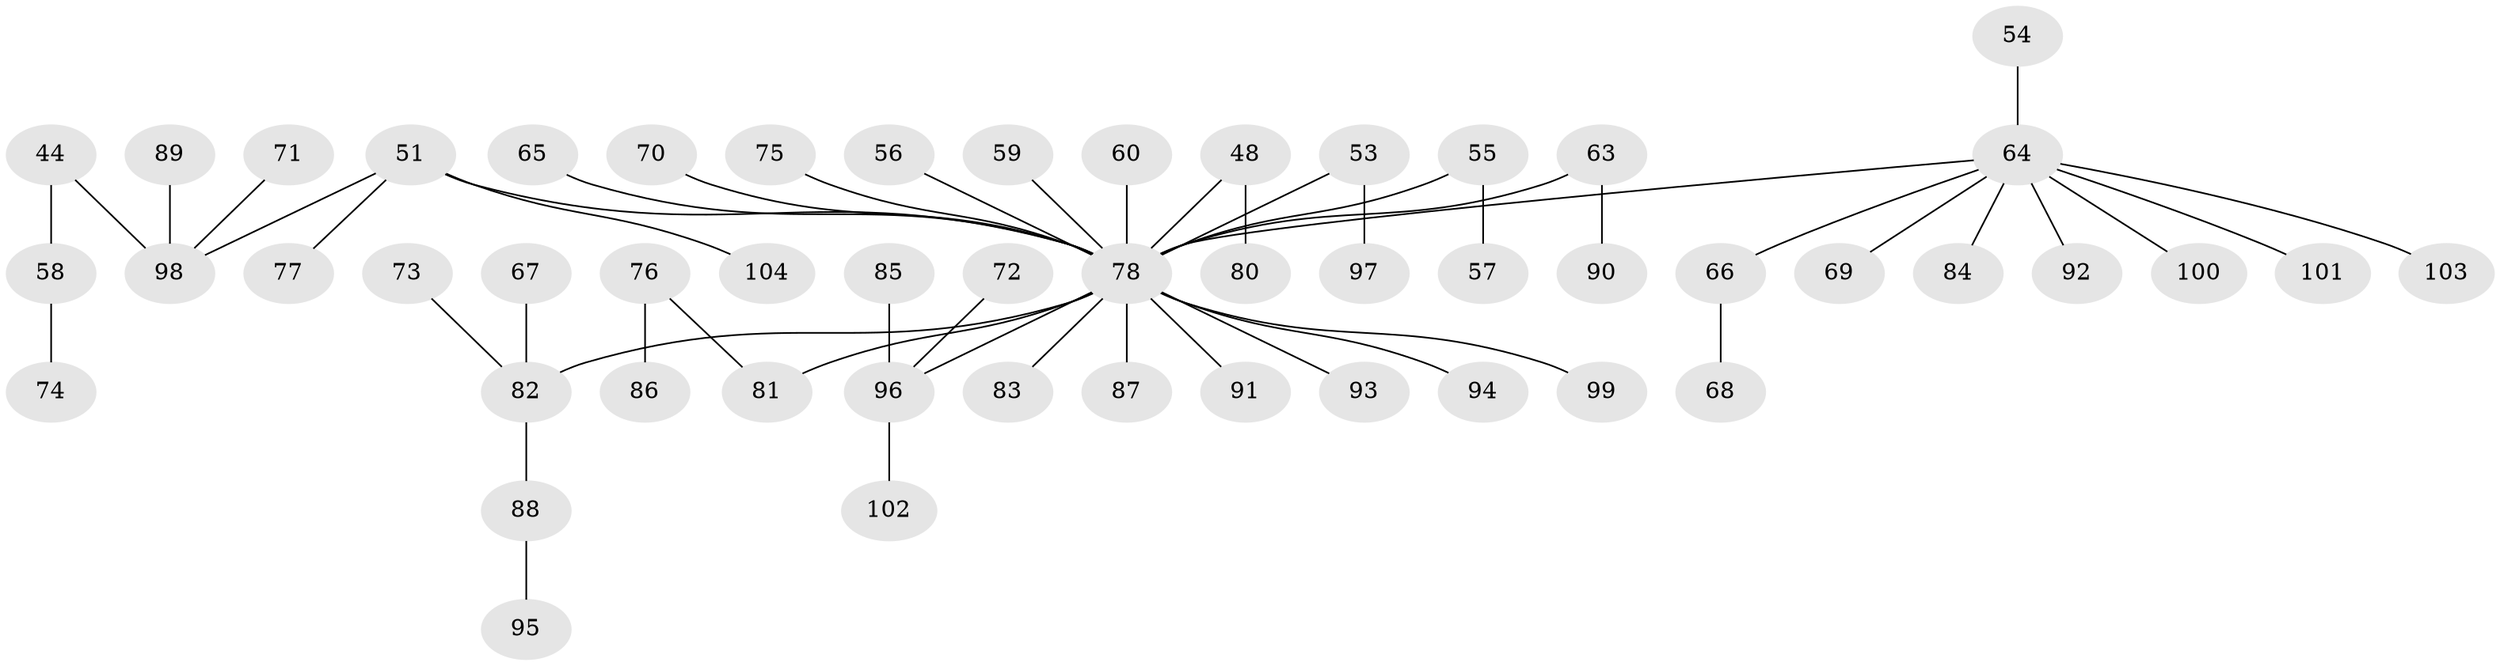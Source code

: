 // original degree distribution, {6: 0.009615384615384616, 4: 0.07692307692307693, 3: 0.11538461538461539, 5: 0.038461538461538464, 9: 0.009615384615384616, 2: 0.2403846153846154, 1: 0.5096153846153846}
// Generated by graph-tools (version 1.1) at 2025/52/03/09/25 04:52:23]
// undirected, 52 vertices, 51 edges
graph export_dot {
graph [start="1"]
  node [color=gray90,style=filled];
  44;
  48;
  51 [super="+9+37"];
  53;
  54;
  55;
  56;
  57;
  58;
  59;
  60;
  63;
  64 [super="+25+45+29+61"];
  65;
  66;
  67;
  68;
  69;
  70;
  71;
  72;
  73;
  74;
  75;
  76;
  77;
  78 [super="+62+42+28+32+47+40+50"];
  80;
  81 [super="+31"];
  82 [super="+33"];
  83;
  84;
  85;
  86;
  87;
  88;
  89;
  90;
  91;
  92;
  93;
  94;
  95;
  96 [super="+27+36+38+79+52"];
  97;
  98 [super="+18"];
  99;
  100;
  101;
  102;
  103;
  104;
  44 -- 58;
  44 -- 98;
  48 -- 80;
  48 -- 78;
  51 -- 77;
  51 -- 104;
  51 -- 98;
  51 -- 78;
  53 -- 97;
  53 -- 78;
  54 -- 64;
  55 -- 57;
  55 -- 78;
  56 -- 78;
  58 -- 74;
  59 -- 78;
  60 -- 78;
  63 -- 90;
  63 -- 78;
  64 -- 101;
  64 -- 66;
  64 -- 69;
  64 -- 103;
  64 -- 92;
  64 -- 78;
  64 -- 100;
  64 -- 84;
  65 -- 78;
  66 -- 68;
  67 -- 82;
  70 -- 78;
  71 -- 98;
  72 -- 96;
  73 -- 82;
  75 -- 78;
  76 -- 86;
  76 -- 81;
  78 -- 83;
  78 -- 93;
  78 -- 81;
  78 -- 82;
  78 -- 87;
  78 -- 91;
  78 -- 99;
  78 -- 96;
  78 -- 94;
  82 -- 88;
  85 -- 96;
  88 -- 95;
  89 -- 98;
  96 -- 102;
}
